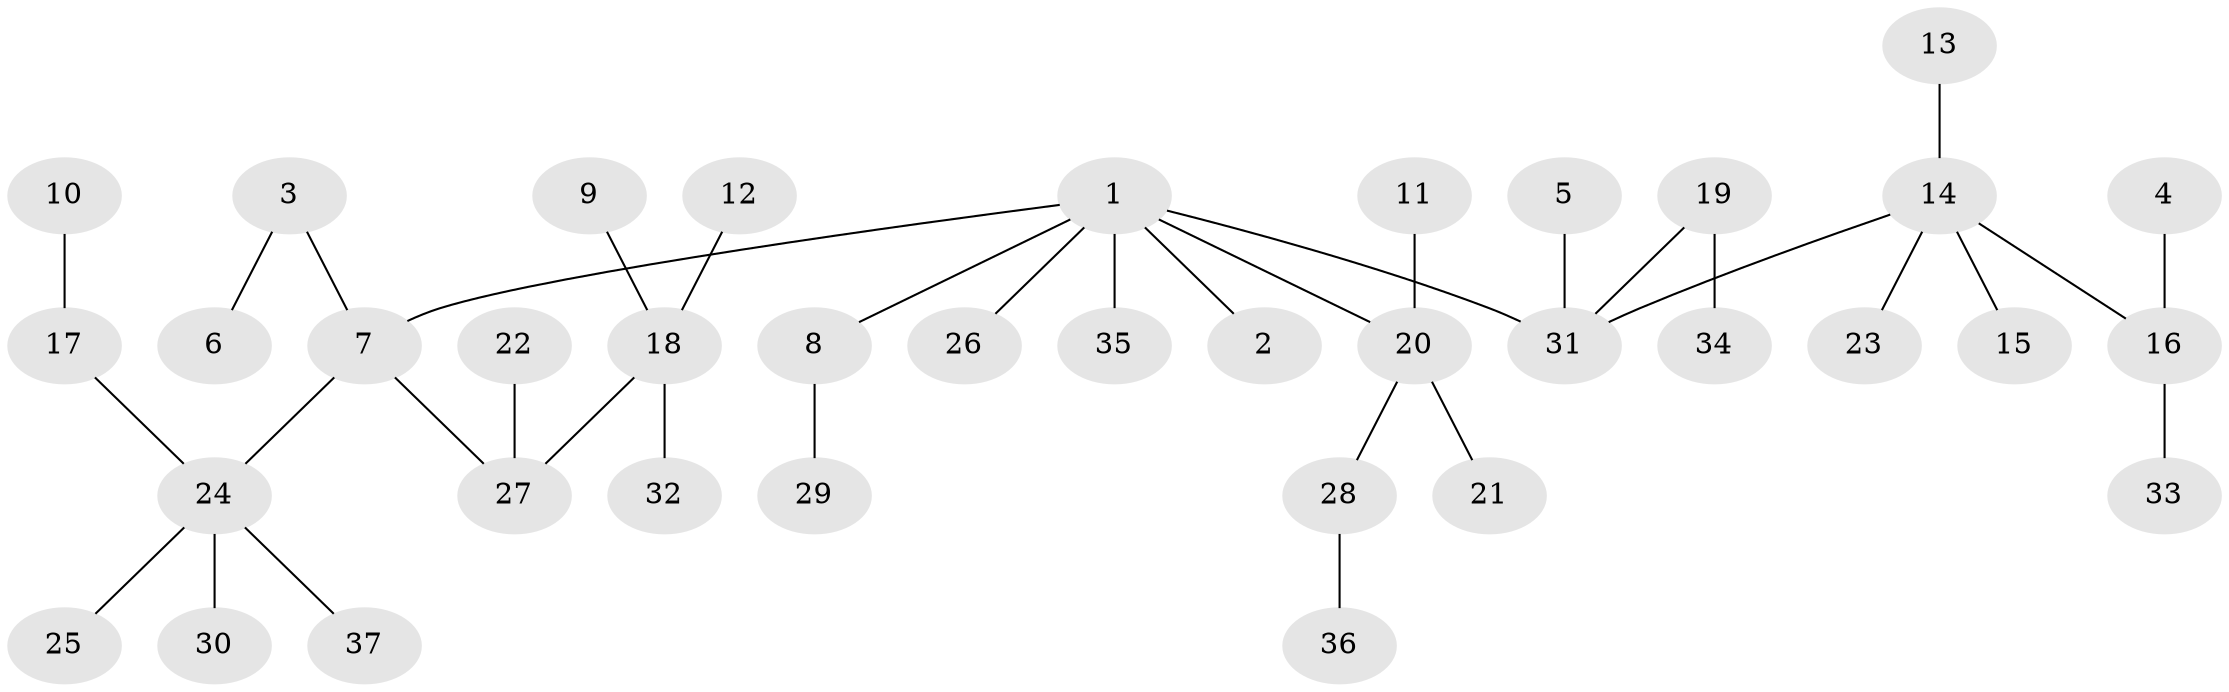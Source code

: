 // original degree distribution, {3: 0.13513513513513514, 6: 0.02702702702702703, 2: 0.24324324324324326, 5: 0.04054054054054054, 4: 0.05405405405405406, 1: 0.5}
// Generated by graph-tools (version 1.1) at 2025/26/03/09/25 03:26:23]
// undirected, 37 vertices, 36 edges
graph export_dot {
graph [start="1"]
  node [color=gray90,style=filled];
  1;
  2;
  3;
  4;
  5;
  6;
  7;
  8;
  9;
  10;
  11;
  12;
  13;
  14;
  15;
  16;
  17;
  18;
  19;
  20;
  21;
  22;
  23;
  24;
  25;
  26;
  27;
  28;
  29;
  30;
  31;
  32;
  33;
  34;
  35;
  36;
  37;
  1 -- 2 [weight=1.0];
  1 -- 7 [weight=1.0];
  1 -- 8 [weight=1.0];
  1 -- 20 [weight=1.0];
  1 -- 26 [weight=1.0];
  1 -- 31 [weight=1.0];
  1 -- 35 [weight=1.0];
  3 -- 6 [weight=1.0];
  3 -- 7 [weight=1.0];
  4 -- 16 [weight=1.0];
  5 -- 31 [weight=1.0];
  7 -- 24 [weight=1.0];
  7 -- 27 [weight=1.0];
  8 -- 29 [weight=1.0];
  9 -- 18 [weight=1.0];
  10 -- 17 [weight=1.0];
  11 -- 20 [weight=1.0];
  12 -- 18 [weight=1.0];
  13 -- 14 [weight=1.0];
  14 -- 15 [weight=1.0];
  14 -- 16 [weight=1.0];
  14 -- 23 [weight=1.0];
  14 -- 31 [weight=1.0];
  16 -- 33 [weight=1.0];
  17 -- 24 [weight=1.0];
  18 -- 27 [weight=1.0];
  18 -- 32 [weight=1.0];
  19 -- 31 [weight=1.0];
  19 -- 34 [weight=1.0];
  20 -- 21 [weight=1.0];
  20 -- 28 [weight=1.0];
  22 -- 27 [weight=1.0];
  24 -- 25 [weight=1.0];
  24 -- 30 [weight=1.0];
  24 -- 37 [weight=1.0];
  28 -- 36 [weight=1.0];
}
